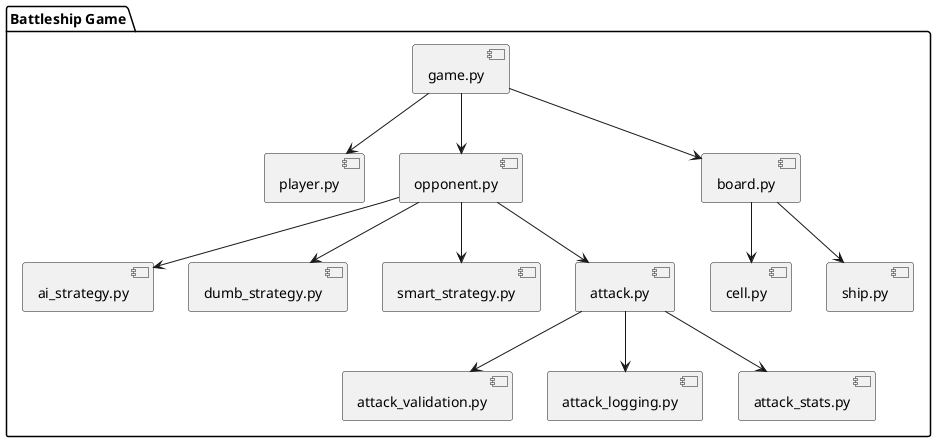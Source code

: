 @startuml Development_View
package "Battleship Game" {
    [game.py] --> [player.py]
    [game.py] --> [opponent.py]
    [game.py] --> [board.py]
    [board.py] --> [cell.py]
    [board.py] --> [ship.py]
    [opponent.py] --> [ai_strategy.py]
    [opponent.py] --> [dumb_strategy.py]
    [opponent.py] --> [smart_strategy.py]
    [opponent.py] --> [attack.py]
    [attack.py] --> [attack_validation.py]
    [attack.py] --> [attack_logging.py]
    [attack.py] --> [attack_stats.py]
}
@enduml